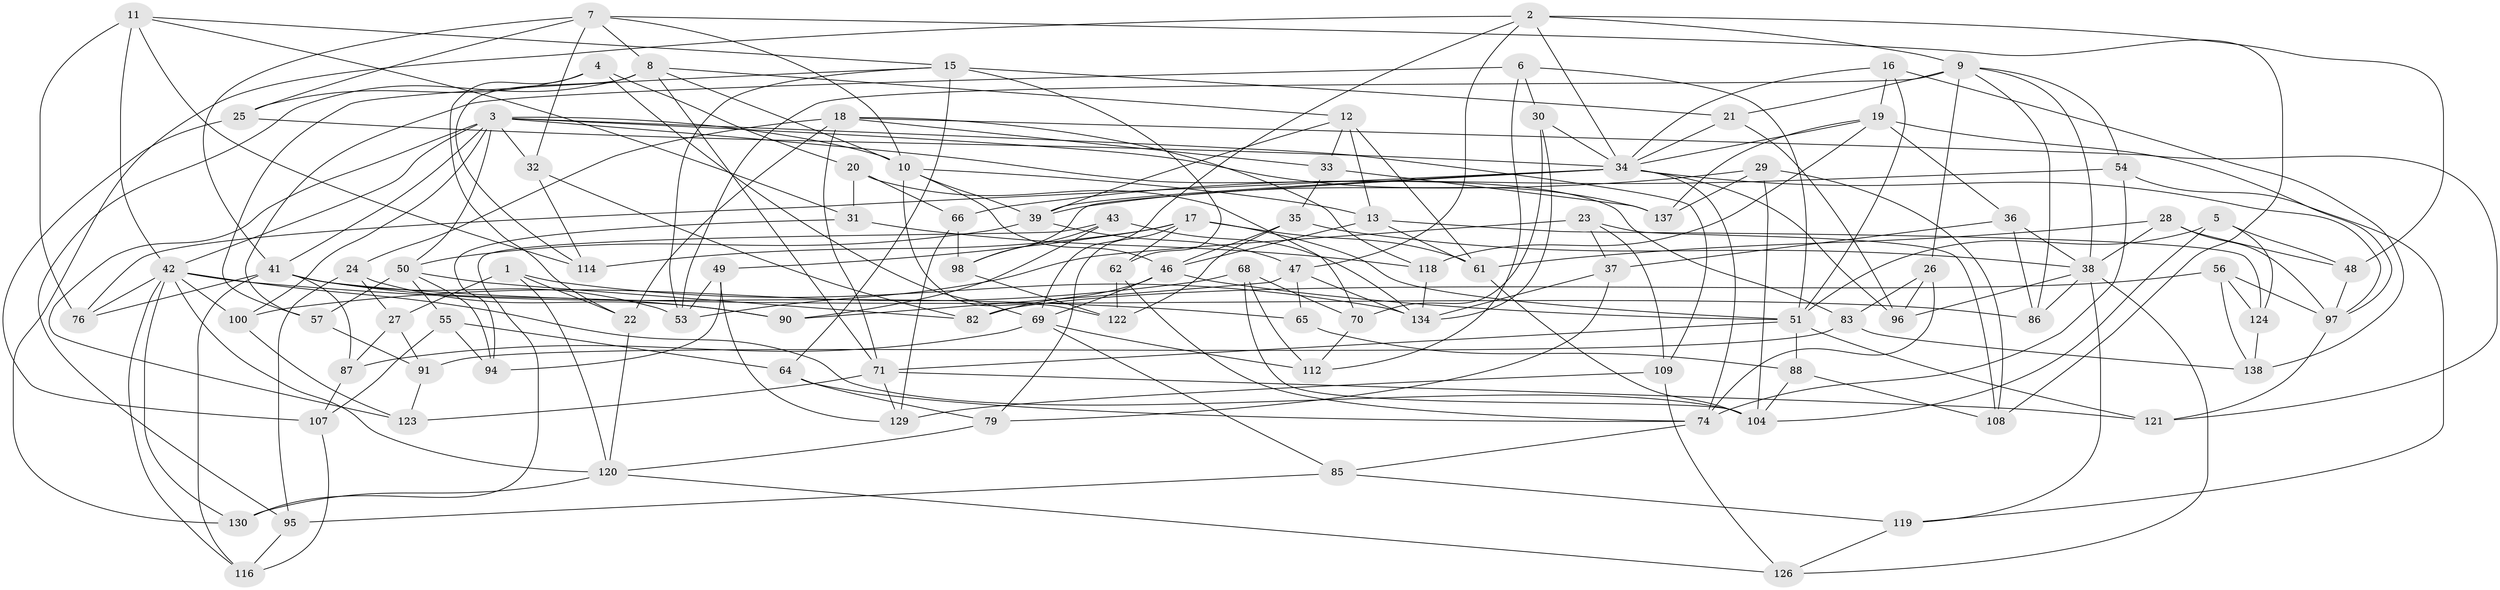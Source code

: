 // original degree distribution, {4: 1.0}
// Generated by graph-tools (version 1.1) at 2025/20/03/04/25 18:20:44]
// undirected, 98 vertices, 234 edges
graph export_dot {
graph [start="1"]
  node [color=gray90,style=filled];
  1;
  2 [super="+117"];
  3 [super="+84"];
  4;
  5;
  6;
  7 [super="+14"];
  8 [super="+92"];
  9 [super="+45+52"];
  10 [super="+58"];
  11 [super="+80"];
  12 [super="+139"];
  13 [super="+72"];
  15 [super="+125"];
  16;
  17 [super="+136"];
  18 [super="+78"];
  19 [super="+89"];
  20;
  21;
  22;
  23;
  24;
  25;
  26;
  27;
  28;
  29;
  30;
  31;
  32;
  33;
  34 [super="+106+40"];
  35;
  36;
  37;
  38 [super="+60"];
  39 [super="+93"];
  41 [super="+102+77"];
  42 [super="+110+59+63"];
  43;
  46 [super="+133"];
  47 [super="+81"];
  48;
  49;
  50 [super="+67"];
  51 [super="+132+103"];
  53 [super="+127"];
  54;
  55;
  56;
  57;
  61 [super="+131"];
  62;
  64;
  65;
  66;
  68;
  69 [super="+75"];
  70;
  71 [super="+113"];
  74 [super="+99"];
  76;
  79;
  82;
  83;
  85;
  86;
  87;
  88;
  90;
  91;
  94;
  95;
  96;
  97 [super="+101"];
  98;
  100;
  104 [super="+111"];
  107;
  108;
  109;
  112;
  114;
  116;
  118;
  119;
  120 [super="+128"];
  121;
  122;
  123;
  124;
  126;
  129;
  130;
  134 [super="+141"];
  137;
  138;
  1 -- 22;
  1 -- 120;
  1 -- 27;
  1 -- 134;
  2 -- 130;
  2 -- 47;
  2 -- 48;
  2 -- 69;
  2 -- 34;
  2 -- 9;
  3 -- 100;
  3 -- 32;
  3 -- 50;
  3 -- 83;
  3 -- 137;
  3 -- 41;
  3 -- 123;
  3 -- 109;
  3 -- 10;
  3 -- 42;
  4 -- 22;
  4 -- 25;
  4 -- 20;
  4 -- 69;
  5 -- 48;
  5 -- 104;
  5 -- 124;
  5 -- 51;
  6 -- 112;
  6 -- 57;
  6 -- 30;
  6 -- 51;
  7 -- 25;
  7 -- 8;
  7 -- 32;
  7 -- 108;
  7 -- 41;
  7 -- 10;
  8 -- 95;
  8 -- 71;
  8 -- 10;
  8 -- 12;
  8 -- 114;
  9 -- 21;
  9 -- 54;
  9 -- 53 [weight=2];
  9 -- 38;
  9 -- 26;
  9 -- 86;
  10 -- 46;
  10 -- 13 [weight=2];
  10 -- 122;
  10 -- 39;
  11 -- 42 [weight=2];
  11 -- 76;
  11 -- 114;
  11 -- 15;
  11 -- 31;
  12 -- 39;
  12 -- 61 [weight=2];
  12 -- 33;
  12 -- 13;
  13 -- 124;
  13 -- 61;
  13 -- 46;
  15 -- 62;
  15 -- 57;
  15 -- 64;
  15 -- 53;
  15 -- 21;
  16 -- 138;
  16 -- 51;
  16 -- 19;
  16 -- 34;
  17 -- 49;
  17 -- 79;
  17 -- 51;
  17 -- 114;
  17 -- 61;
  17 -- 62;
  18 -- 118;
  18 -- 121;
  18 -- 24;
  18 -- 33;
  18 -- 22;
  18 -- 71;
  19 -- 137;
  19 -- 97;
  19 -- 118;
  19 -- 36;
  19 -- 34;
  20 -- 66;
  20 -- 70;
  20 -- 31;
  21 -- 96;
  21 -- 34;
  22 -- 120;
  23 -- 37;
  23 -- 53;
  23 -- 108;
  23 -- 109;
  24 -- 90;
  24 -- 27;
  24 -- 95;
  25 -- 107;
  25 -- 34;
  26 -- 83;
  26 -- 96;
  26 -- 74;
  27 -- 87;
  27 -- 91;
  28 -- 97;
  28 -- 48;
  28 -- 61;
  28 -- 38;
  29 -- 137;
  29 -- 108;
  29 -- 104;
  29 -- 39;
  30 -- 70;
  30 -- 34;
  30 -- 134;
  31 -- 94;
  31 -- 118;
  32 -- 82;
  32 -- 114;
  33 -- 35;
  33 -- 137;
  34 -- 76;
  34 -- 96;
  34 -- 97;
  34 -- 98;
  34 -- 39;
  34 -- 74;
  35 -- 122;
  35 -- 46;
  35 -- 38;
  36 -- 86;
  36 -- 37;
  36 -- 38;
  37 -- 79;
  37 -- 134;
  38 -- 119;
  38 -- 96;
  38 -- 86;
  38 -- 126;
  39 -- 50;
  39 -- 47;
  41 -- 53;
  41 -- 90;
  41 -- 116;
  41 -- 86;
  41 -- 76;
  41 -- 87;
  42 -- 116;
  42 -- 76;
  42 -- 130;
  42 -- 120;
  42 -- 104;
  42 -- 65;
  42 -- 100;
  43 -- 98;
  43 -- 134;
  43 -- 90;
  43 -- 130;
  46 -- 69;
  46 -- 51;
  46 -- 82;
  47 -- 90;
  47 -- 134;
  47 -- 65 [weight=2];
  48 -- 97;
  49 -- 53;
  49 -- 129;
  49 -- 94;
  50 -- 94;
  50 -- 82;
  50 -- 57;
  50 -- 55;
  51 -- 88;
  51 -- 121;
  51 -- 71;
  54 -- 66;
  54 -- 74;
  54 -- 119;
  55 -- 94;
  55 -- 107;
  55 -- 64;
  56 -- 82;
  56 -- 124;
  56 -- 138;
  56 -- 97;
  57 -- 91;
  61 -- 104;
  62 -- 122;
  62 -- 74;
  64 -- 74;
  64 -- 79;
  65 -- 88;
  66 -- 129;
  66 -- 98;
  68 -- 112;
  68 -- 100;
  68 -- 70;
  68 -- 104;
  69 -- 85;
  69 -- 112;
  69 -- 87;
  70 -- 112;
  71 -- 129;
  71 -- 123;
  71 -- 121;
  74 -- 85;
  79 -- 120;
  83 -- 138;
  83 -- 91;
  85 -- 119;
  85 -- 95;
  87 -- 107;
  88 -- 108;
  88 -- 104;
  91 -- 123;
  95 -- 116;
  97 -- 121;
  98 -- 122;
  100 -- 123;
  107 -- 116;
  109 -- 126;
  109 -- 129;
  118 -- 134;
  119 -- 126;
  120 -- 126;
  120 -- 130;
  124 -- 138;
}
